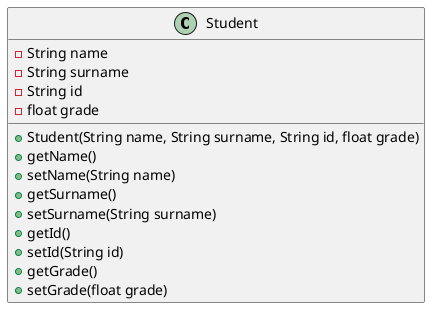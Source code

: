 @startuml
class Student {
    - String name
    - String surname
    - String id
    - float grade
    + Student(String name, String surname, String id, float grade)
    + getName()
    + setName(String name)
    + getSurname()
    + setSurname(String surname)
    + getId()
    + setId(String id)
    + getGrade()
    + setGrade(float grade)
}
@enduml